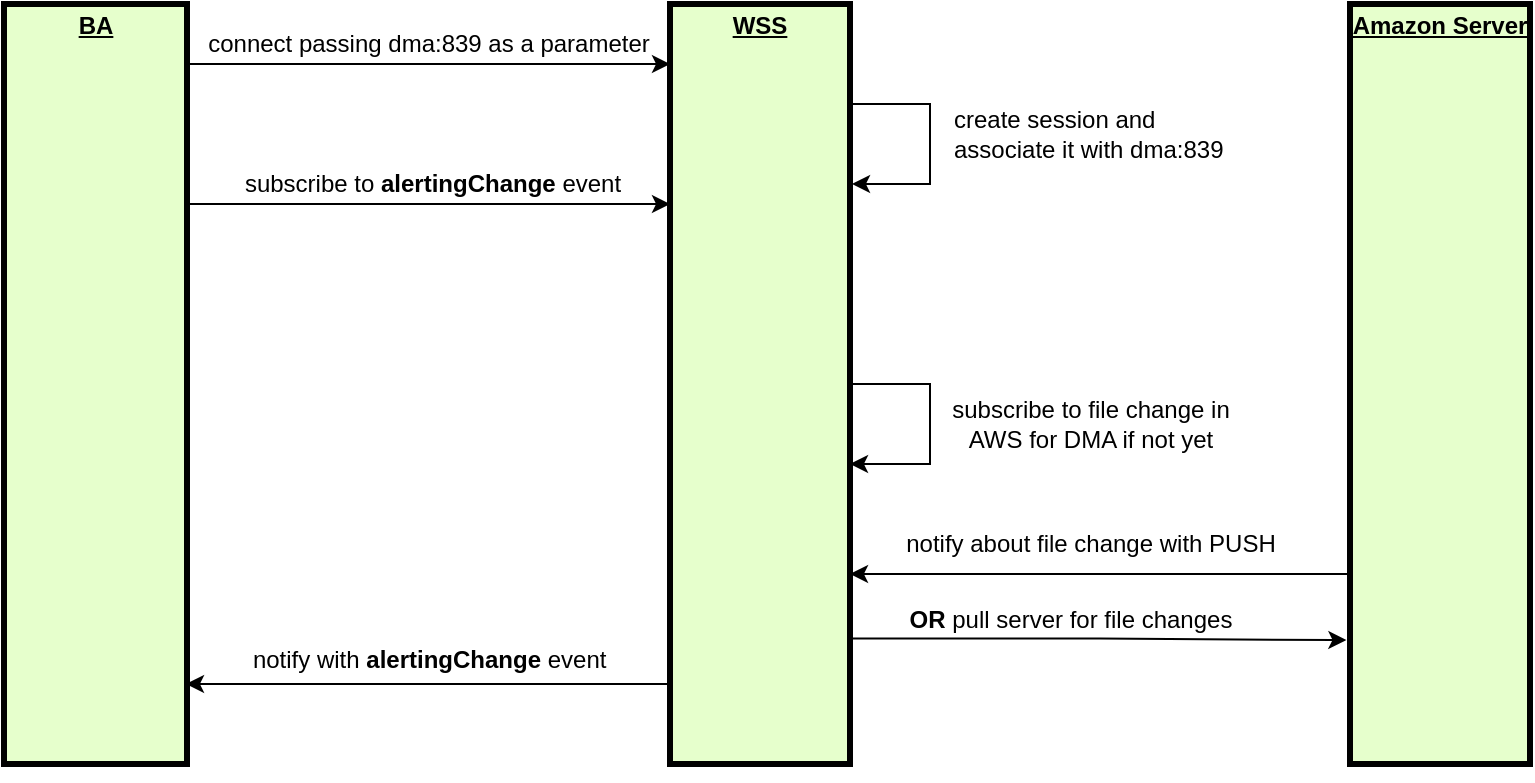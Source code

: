 <mxfile version="14.6.13" type="github">
  <diagram name="Page-1" id="c7558073-3199-34d8-9f00-42111426c3f3">
    <mxGraphModel dx="946" dy="534" grid="1" gridSize="10" guides="1" tooltips="1" connect="1" arrows="1" fold="1" page="1" pageScale="1" pageWidth="826" pageHeight="1169" background="#ffffff" math="0" shadow="0">
      <root>
        <mxCell id="0" />
        <mxCell id="1" parent="0" />
        <mxCell id="ipjFAlbU96iAXLsF1W91-105" style="edgeStyle=orthogonalEdgeStyle;rounded=0;orthogonalLoop=1;jettySize=auto;html=1;exitX=1;exitY=0.5;exitDx=0;exitDy=0;" edge="1" parent="1" source="2" target="7">
          <mxGeometry relative="1" as="geometry">
            <Array as="points">
              <mxPoint x="148" y="60" />
            </Array>
          </mxGeometry>
        </mxCell>
        <mxCell id="ipjFAlbU96iAXLsF1W91-107" style="edgeStyle=orthogonalEdgeStyle;rounded=0;orthogonalLoop=1;jettySize=auto;html=1;exitX=1;exitY=0.5;exitDx=0;exitDy=0;" edge="1" parent="1" source="2">
          <mxGeometry relative="1" as="geometry">
            <mxPoint x="390" y="130" as="targetPoint" />
            <Array as="points">
              <mxPoint x="160" y="130" />
              <mxPoint x="379" y="130" />
            </Array>
          </mxGeometry>
        </mxCell>
        <mxCell id="2" value="&lt;p style=&quot;margin: 0px ; margin-top: 4px ; text-align: center ; text-decoration: underline&quot;&gt;BA&lt;/p&gt;" style="verticalAlign=middle;align=center;overflow=fill;fontSize=12;fontFamily=Helvetica;html=1;rounded=1;fontStyle=1;strokeWidth=3;fillColor=#E6FFCC;arcSize=0;" parent="1" vertex="1">
          <mxGeometry x="57" y="30" width="91.5" height="380" as="geometry" />
        </mxCell>
        <mxCell id="ipjFAlbU96iAXLsF1W91-110" style="edgeStyle=orthogonalEdgeStyle;rounded=0;orthogonalLoop=1;jettySize=auto;html=1;exitX=1;exitY=0.5;exitDx=0;exitDy=0;" edge="1" parent="1" source="7">
          <mxGeometry relative="1" as="geometry">
            <mxPoint x="480" y="260" as="targetPoint" />
            <Array as="points">
              <mxPoint x="520" y="220" />
              <mxPoint x="520" y="260" />
              <mxPoint x="480" y="260" />
            </Array>
          </mxGeometry>
        </mxCell>
        <mxCell id="ipjFAlbU96iAXLsF1W91-116" style="edgeStyle=orthogonalEdgeStyle;rounded=0;orthogonalLoop=1;jettySize=auto;html=1;exitX=0;exitY=0.75;exitDx=0;exitDy=0;" edge="1" parent="1" source="7">
          <mxGeometry relative="1" as="geometry">
            <mxPoint x="148" y="370" as="targetPoint" />
            <Array as="points">
              <mxPoint x="390" y="370" />
              <mxPoint x="148" y="370" />
            </Array>
          </mxGeometry>
        </mxCell>
        <mxCell id="ipjFAlbU96iAXLsF1W91-120" style="edgeStyle=orthogonalEdgeStyle;rounded=0;orthogonalLoop=1;jettySize=auto;html=1;exitX=1.002;exitY=0.835;exitDx=0;exitDy=0;entryX=-0.02;entryY=0.837;entryDx=0;entryDy=0;entryPerimeter=0;exitPerimeter=0;" edge="1" parent="1" source="7" target="10">
          <mxGeometry relative="1" as="geometry">
            <Array as="points" />
          </mxGeometry>
        </mxCell>
        <mxCell id="7" value="&lt;p style=&quot;margin: 0px ; margin-top: 4px ; text-align: center ; text-decoration: underline&quot;&gt;WSS&lt;/p&gt;" style="verticalAlign=middle;align=center;overflow=fill;fontSize=12;fontFamily=Helvetica;html=1;rounded=0;fontStyle=1;strokeWidth=3;fillColor=#E6FFCC" parent="1" vertex="1">
          <mxGeometry x="390" y="30" width="90" height="380" as="geometry" />
        </mxCell>
        <mxCell id="ipjFAlbU96iAXLsF1W91-113" style="edgeStyle=orthogonalEdgeStyle;rounded=0;orthogonalLoop=1;jettySize=auto;html=1;exitX=0;exitY=0.75;exitDx=0;exitDy=0;entryX=1;entryY=0.75;entryDx=0;entryDy=0;" edge="1" parent="1" source="10" target="7">
          <mxGeometry relative="1" as="geometry" />
        </mxCell>
        <mxCell id="10" value="&lt;p style=&quot;margin: 0px ; margin-top: 4px ; text-align: center ; text-decoration: underline&quot;&gt;&lt;strong&gt;Amazon Server&lt;/strong&gt;&lt;/p&gt;&lt;p style=&quot;margin: 0px ; margin-left: 8px&quot;&gt;&lt;br&gt;&lt;/p&gt;" style="verticalAlign=middle;align=center;overflow=fill;fontSize=12;fontFamily=Helvetica;html=1;rounded=0;fontStyle=1;strokeWidth=3;fillColor=#E6FFCC" parent="1" vertex="1">
          <mxGeometry x="730" y="30" width="90" height="380" as="geometry" />
        </mxCell>
        <mxCell id="ipjFAlbU96iAXLsF1W91-99" value="connect passing dma:839 as a parameter" style="text;html=1;align=center;verticalAlign=middle;resizable=0;points=[];autosize=1;strokeColor=none;" vertex="1" parent="1">
          <mxGeometry x="148.5" y="40" width="240" height="20" as="geometry" />
        </mxCell>
        <mxCell id="ipjFAlbU96iAXLsF1W91-101" value="subscribe to &lt;b&gt;alertingChange&lt;/b&gt; event" style="text;html=1;align=center;verticalAlign=middle;resizable=0;points=[];autosize=1;strokeColor=none;" vertex="1" parent="1">
          <mxGeometry x="171" y="110" width="200" height="20" as="geometry" />
        </mxCell>
        <mxCell id="ipjFAlbU96iAXLsF1W91-103" value="create session and&lt;br&gt;associate it with dma:839" style="text;html=1;align=left;verticalAlign=middle;resizable=0;points=[];autosize=1;strokeColor=none;" vertex="1" parent="1">
          <mxGeometry x="530" y="80" width="150" height="30" as="geometry" />
        </mxCell>
        <mxCell id="ipjFAlbU96iAXLsF1W91-106" style="edgeStyle=orthogonalEdgeStyle;rounded=0;orthogonalLoop=1;jettySize=auto;html=1;exitX=0.5;exitY=1;exitDx=0;exitDy=0;" edge="1" parent="1" source="7" target="7">
          <mxGeometry relative="1" as="geometry" />
        </mxCell>
        <mxCell id="ipjFAlbU96iAXLsF1W91-108" style="edgeStyle=orthogonalEdgeStyle;rounded=0;orthogonalLoop=1;jettySize=auto;html=1;" edge="1" parent="1">
          <mxGeometry relative="1" as="geometry">
            <mxPoint x="481" y="110" as="sourcePoint" />
            <mxPoint x="481" y="120" as="targetPoint" />
            <Array as="points">
              <mxPoint x="480" y="110" />
              <mxPoint x="480" y="80" />
              <mxPoint x="520" y="80" />
              <mxPoint x="520" y="120" />
            </Array>
          </mxGeometry>
        </mxCell>
        <mxCell id="ipjFAlbU96iAXLsF1W91-111" value="subscribe to file change in&lt;br&gt;AWS for DMA if not yet" style="text;html=1;align=center;verticalAlign=middle;resizable=0;points=[];autosize=1;strokeColor=none;" vertex="1" parent="1">
          <mxGeometry x="525" y="225" width="150" height="30" as="geometry" />
        </mxCell>
        <mxCell id="ipjFAlbU96iAXLsF1W91-114" value="notify about file change with PUSH" style="text;html=1;align=center;verticalAlign=middle;resizable=0;points=[];autosize=1;strokeColor=none;" vertex="1" parent="1">
          <mxGeometry x="500" y="290" width="200" height="20" as="geometry" />
        </mxCell>
        <mxCell id="ipjFAlbU96iAXLsF1W91-117" value="notify with &lt;b&gt;alertingChange&lt;/b&gt; event&amp;nbsp;" style="text;html=1;align=center;verticalAlign=middle;resizable=0;points=[];autosize=1;strokeColor=none;" vertex="1" parent="1">
          <mxGeometry x="171" y="348" width="200" height="20" as="geometry" />
        </mxCell>
        <mxCell id="ipjFAlbU96iAXLsF1W91-121" value="&lt;b&gt;OR&lt;/b&gt; pull server for file changes" style="text;html=1;align=center;verticalAlign=middle;resizable=0;points=[];autosize=1;strokeColor=none;" vertex="1" parent="1">
          <mxGeometry x="500" y="328" width="180" height="20" as="geometry" />
        </mxCell>
      </root>
    </mxGraphModel>
  </diagram>
</mxfile>
